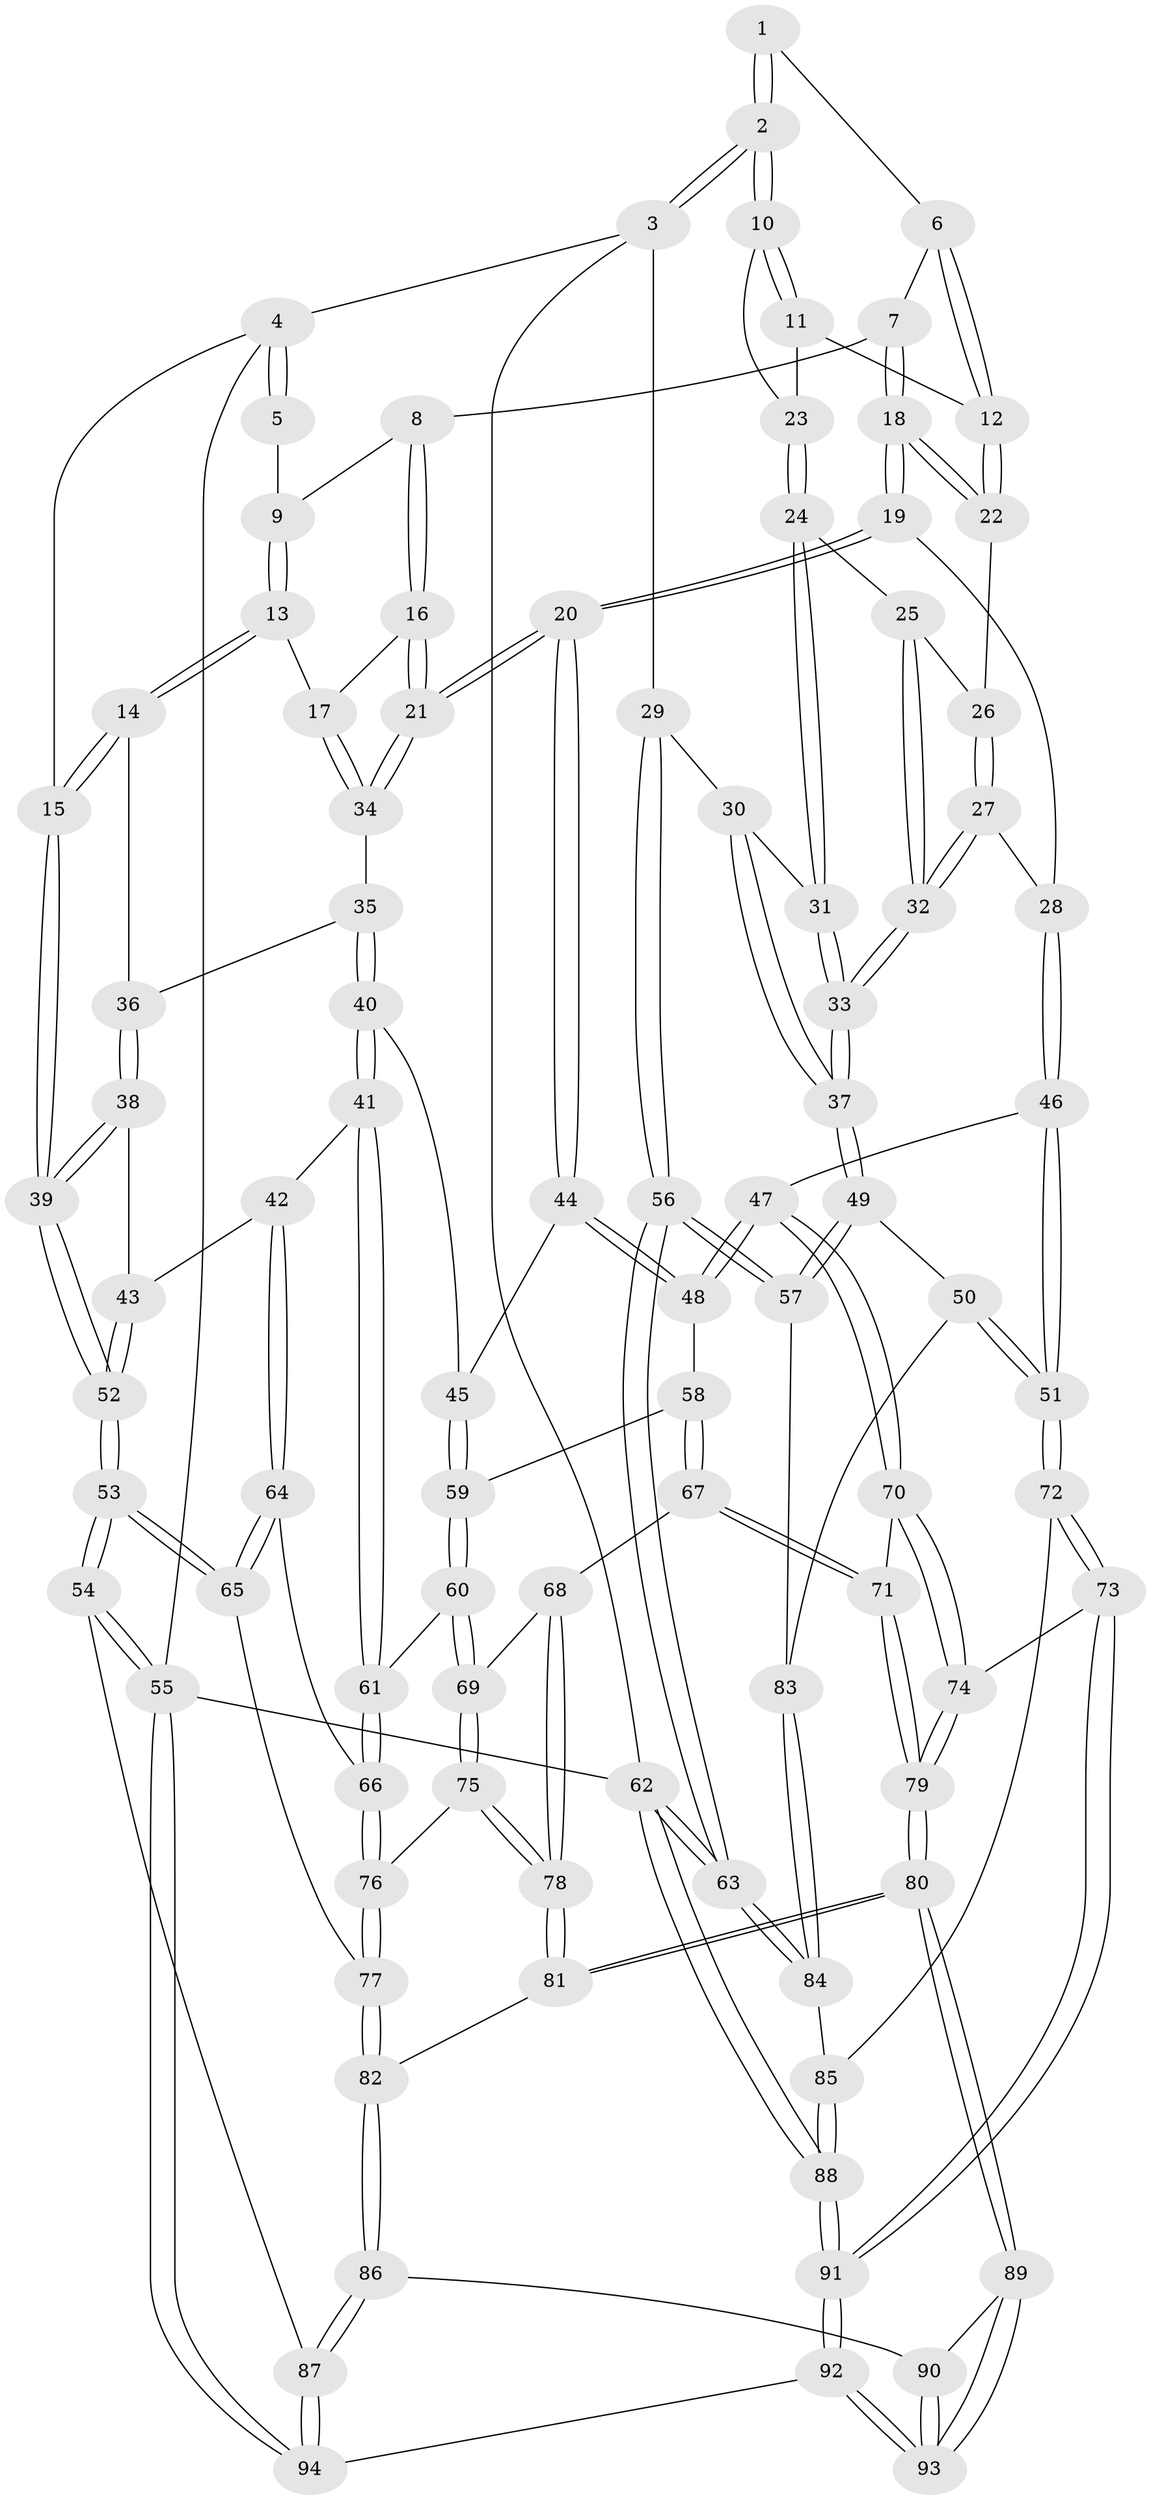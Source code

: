 // coarse degree distribution, {4: 0.38461538461538464, 6: 0.12307692307692308, 5: 0.38461538461538464, 3: 0.1076923076923077}
// Generated by graph-tools (version 1.1) at 2025/24/03/03/25 07:24:32]
// undirected, 94 vertices, 232 edges
graph export_dot {
graph [start="1"]
  node [color=gray90,style=filled];
  1 [pos="+0.5978610006764777+0"];
  2 [pos="+1+0"];
  3 [pos="+1+0"];
  4 [pos="+0+0"];
  5 [pos="+0.28789857954535875+0"];
  6 [pos="+0.5977619492283818+0"];
  7 [pos="+0.45976084835666037+0.09670697395216533"];
  8 [pos="+0.42029510316177754+0.09554215871282502"];
  9 [pos="+0.3835668982572115+0.062268600241126744"];
  10 [pos="+1+0"];
  11 [pos="+0.7237218880511976+0.08954335236358872"];
  12 [pos="+0.6523832407873263+0.07602040022376198"];
  13 [pos="+0.20578772576619558+0.15096778738659505"];
  14 [pos="+0.03291122681853276+0.03310768157208507"];
  15 [pos="+0+0"];
  16 [pos="+0.37256770621549096+0.17999779682925965"];
  17 [pos="+0.21878440676399807+0.1661949544296587"];
  18 [pos="+0.565488340600735+0.19204892670689494"];
  19 [pos="+0.5303614536404745+0.3136078894247831"];
  20 [pos="+0.46558583884682425+0.33988886603607377"];
  21 [pos="+0.4581015000843016+0.3373680028376075"];
  22 [pos="+0.6085592336675363+0.15696062087141213"];
  23 [pos="+0.8203744713741916+0.17432517693086289"];
  24 [pos="+0.8197183217652393+0.1832579723415038"];
  25 [pos="+0.7703451150921639+0.22163539681608083"];
  26 [pos="+0.7187190885085762+0.21468162771535612"];
  27 [pos="+0.6413539194711033+0.3669635778170514"];
  28 [pos="+0.6283476788028012+0.366588641480932"];
  29 [pos="+1+0.167470952425815"];
  30 [pos="+1+0.2239523250054323"];
  31 [pos="+0.8844199472055584+0.25256865156055547"];
  32 [pos="+0.7433897272844994+0.3830775330939814"];
  33 [pos="+0.8291606570823199+0.43778451543437036"];
  34 [pos="+0.2714169580696217+0.34415673866328317"];
  35 [pos="+0.2683900733299526+0.34746213410296106"];
  36 [pos="+0.15129837012128416+0.35871870683678336"];
  37 [pos="+0.8355021729157072+0.4469910250569848"];
  38 [pos="+0.09218176868774285+0.39242955034310834"];
  39 [pos="+0+0.2990218336369288"];
  40 [pos="+0.25226946256870064+0.47932489141461626"];
  41 [pos="+0.23389461783369347+0.5044323909848787"];
  42 [pos="+0.16109781258187617+0.5275529044135895"];
  43 [pos="+0.1282121701122704+0.5111621274474232"];
  44 [pos="+0.4584166109707221+0.40016511233534224"];
  45 [pos="+0.37149122881125657+0.5065631181298637"];
  46 [pos="+0.6128117811043888+0.542238582131645"];
  47 [pos="+0.5194266519494742+0.5556996018873256"];
  48 [pos="+0.510720287518488+0.5475340563002551"];
  49 [pos="+0.8376215977341309+0.45326530390091935"];
  50 [pos="+0.7322667750035259+0.6251404541366143"];
  51 [pos="+0.7273006452130059+0.6289875057524728"];
  52 [pos="+0+0.6221817552608172"];
  53 [pos="+0+0.7118059138970837"];
  54 [pos="+0+0.7996878655597396"];
  55 [pos="+0+1"];
  56 [pos="+1+0.593973102072205"];
  57 [pos="+1+0.5892542303799837"];
  58 [pos="+0.4001726891768467+0.5696686201171607"];
  59 [pos="+0.37538951981205215+0.5301186400002423"];
  60 [pos="+0.29283679529694856+0.5889669321654346"];
  61 [pos="+0.280849705471605+0.583948937716164"];
  62 [pos="+1+1"];
  63 [pos="+1+0.731882083581472"];
  64 [pos="+0.15604919567339118+0.6293635377824145"];
  65 [pos="+0.0736200208002241+0.6863611749886079"];
  66 [pos="+0.21895156652441325+0.6644371558608129"];
  67 [pos="+0.3810515677194968+0.650517960341625"];
  68 [pos="+0.3777792274568573+0.6507656109933203"];
  69 [pos="+0.3292463592817175+0.6257604214994817"];
  70 [pos="+0.5144294581330873+0.59190447978598"];
  71 [pos="+0.4249320255276924+0.680199301923352"];
  72 [pos="+0.6788889455570193+0.7685211029701263"];
  73 [pos="+0.670300465268061+0.774108888554485"];
  74 [pos="+0.6244497015050037+0.7816906255169197"];
  75 [pos="+0.24024534225042027+0.6922960170814273"];
  76 [pos="+0.23255971811323392+0.6898045698926029"];
  77 [pos="+0.17598212464801996+0.7715408548477983"];
  78 [pos="+0.297382522693195+0.7288367137926755"];
  79 [pos="+0.4972898236105135+0.838141401367272"];
  80 [pos="+0.46965098900462726+0.8724870941443835"];
  81 [pos="+0.30908040418580895+0.7781045046692917"];
  82 [pos="+0.18592511470815942+0.842548082622859"];
  83 [pos="+0.9215413380390556+0.6787784536651112"];
  84 [pos="+0.8574749614075253+0.8165253828267632"];
  85 [pos="+0.8445773505936971+0.8279547951564838"];
  86 [pos="+0.17430128743615267+0.8729533714605594"];
  87 [pos="+0.1432887341256425+0.9015190613582162"];
  88 [pos="+1+1"];
  89 [pos="+0.45731691045847167+0.9125564793359177"];
  90 [pos="+0.17928309382029464+0.8740801783634699"];
  91 [pos="+0.7780229376519522+1"];
  92 [pos="+0.4483816056527791+1"];
  93 [pos="+0.44928171459686544+1"];
  94 [pos="+0.22439883489919474+1"];
  1 -- 2;
  1 -- 2;
  1 -- 6;
  2 -- 3;
  2 -- 3;
  2 -- 10;
  2 -- 10;
  3 -- 4;
  3 -- 29;
  3 -- 62;
  4 -- 5;
  4 -- 5;
  4 -- 15;
  4 -- 55;
  5 -- 9;
  6 -- 7;
  6 -- 12;
  6 -- 12;
  7 -- 8;
  7 -- 18;
  7 -- 18;
  8 -- 9;
  8 -- 16;
  8 -- 16;
  9 -- 13;
  9 -- 13;
  10 -- 11;
  10 -- 11;
  10 -- 23;
  11 -- 12;
  11 -- 23;
  12 -- 22;
  12 -- 22;
  13 -- 14;
  13 -- 14;
  13 -- 17;
  14 -- 15;
  14 -- 15;
  14 -- 36;
  15 -- 39;
  15 -- 39;
  16 -- 17;
  16 -- 21;
  16 -- 21;
  17 -- 34;
  17 -- 34;
  18 -- 19;
  18 -- 19;
  18 -- 22;
  18 -- 22;
  19 -- 20;
  19 -- 20;
  19 -- 28;
  20 -- 21;
  20 -- 21;
  20 -- 44;
  20 -- 44;
  21 -- 34;
  21 -- 34;
  22 -- 26;
  23 -- 24;
  23 -- 24;
  24 -- 25;
  24 -- 31;
  24 -- 31;
  25 -- 26;
  25 -- 32;
  25 -- 32;
  26 -- 27;
  26 -- 27;
  27 -- 28;
  27 -- 32;
  27 -- 32;
  28 -- 46;
  28 -- 46;
  29 -- 30;
  29 -- 56;
  29 -- 56;
  30 -- 31;
  30 -- 37;
  30 -- 37;
  31 -- 33;
  31 -- 33;
  32 -- 33;
  32 -- 33;
  33 -- 37;
  33 -- 37;
  34 -- 35;
  35 -- 36;
  35 -- 40;
  35 -- 40;
  36 -- 38;
  36 -- 38;
  37 -- 49;
  37 -- 49;
  38 -- 39;
  38 -- 39;
  38 -- 43;
  39 -- 52;
  39 -- 52;
  40 -- 41;
  40 -- 41;
  40 -- 45;
  41 -- 42;
  41 -- 61;
  41 -- 61;
  42 -- 43;
  42 -- 64;
  42 -- 64;
  43 -- 52;
  43 -- 52;
  44 -- 45;
  44 -- 48;
  44 -- 48;
  45 -- 59;
  45 -- 59;
  46 -- 47;
  46 -- 51;
  46 -- 51;
  47 -- 48;
  47 -- 48;
  47 -- 70;
  47 -- 70;
  48 -- 58;
  49 -- 50;
  49 -- 57;
  49 -- 57;
  50 -- 51;
  50 -- 51;
  50 -- 83;
  51 -- 72;
  51 -- 72;
  52 -- 53;
  52 -- 53;
  53 -- 54;
  53 -- 54;
  53 -- 65;
  53 -- 65;
  54 -- 55;
  54 -- 55;
  54 -- 87;
  55 -- 94;
  55 -- 94;
  55 -- 62;
  56 -- 57;
  56 -- 57;
  56 -- 63;
  56 -- 63;
  57 -- 83;
  58 -- 59;
  58 -- 67;
  58 -- 67;
  59 -- 60;
  59 -- 60;
  60 -- 61;
  60 -- 69;
  60 -- 69;
  61 -- 66;
  61 -- 66;
  62 -- 63;
  62 -- 63;
  62 -- 88;
  62 -- 88;
  63 -- 84;
  63 -- 84;
  64 -- 65;
  64 -- 65;
  64 -- 66;
  65 -- 77;
  66 -- 76;
  66 -- 76;
  67 -- 68;
  67 -- 71;
  67 -- 71;
  68 -- 69;
  68 -- 78;
  68 -- 78;
  69 -- 75;
  69 -- 75;
  70 -- 71;
  70 -- 74;
  70 -- 74;
  71 -- 79;
  71 -- 79;
  72 -- 73;
  72 -- 73;
  72 -- 85;
  73 -- 74;
  73 -- 91;
  73 -- 91;
  74 -- 79;
  74 -- 79;
  75 -- 76;
  75 -- 78;
  75 -- 78;
  76 -- 77;
  76 -- 77;
  77 -- 82;
  77 -- 82;
  78 -- 81;
  78 -- 81;
  79 -- 80;
  79 -- 80;
  80 -- 81;
  80 -- 81;
  80 -- 89;
  80 -- 89;
  81 -- 82;
  82 -- 86;
  82 -- 86;
  83 -- 84;
  83 -- 84;
  84 -- 85;
  85 -- 88;
  85 -- 88;
  86 -- 87;
  86 -- 87;
  86 -- 90;
  87 -- 94;
  87 -- 94;
  88 -- 91;
  88 -- 91;
  89 -- 90;
  89 -- 93;
  89 -- 93;
  90 -- 93;
  90 -- 93;
  91 -- 92;
  91 -- 92;
  92 -- 93;
  92 -- 93;
  92 -- 94;
}
